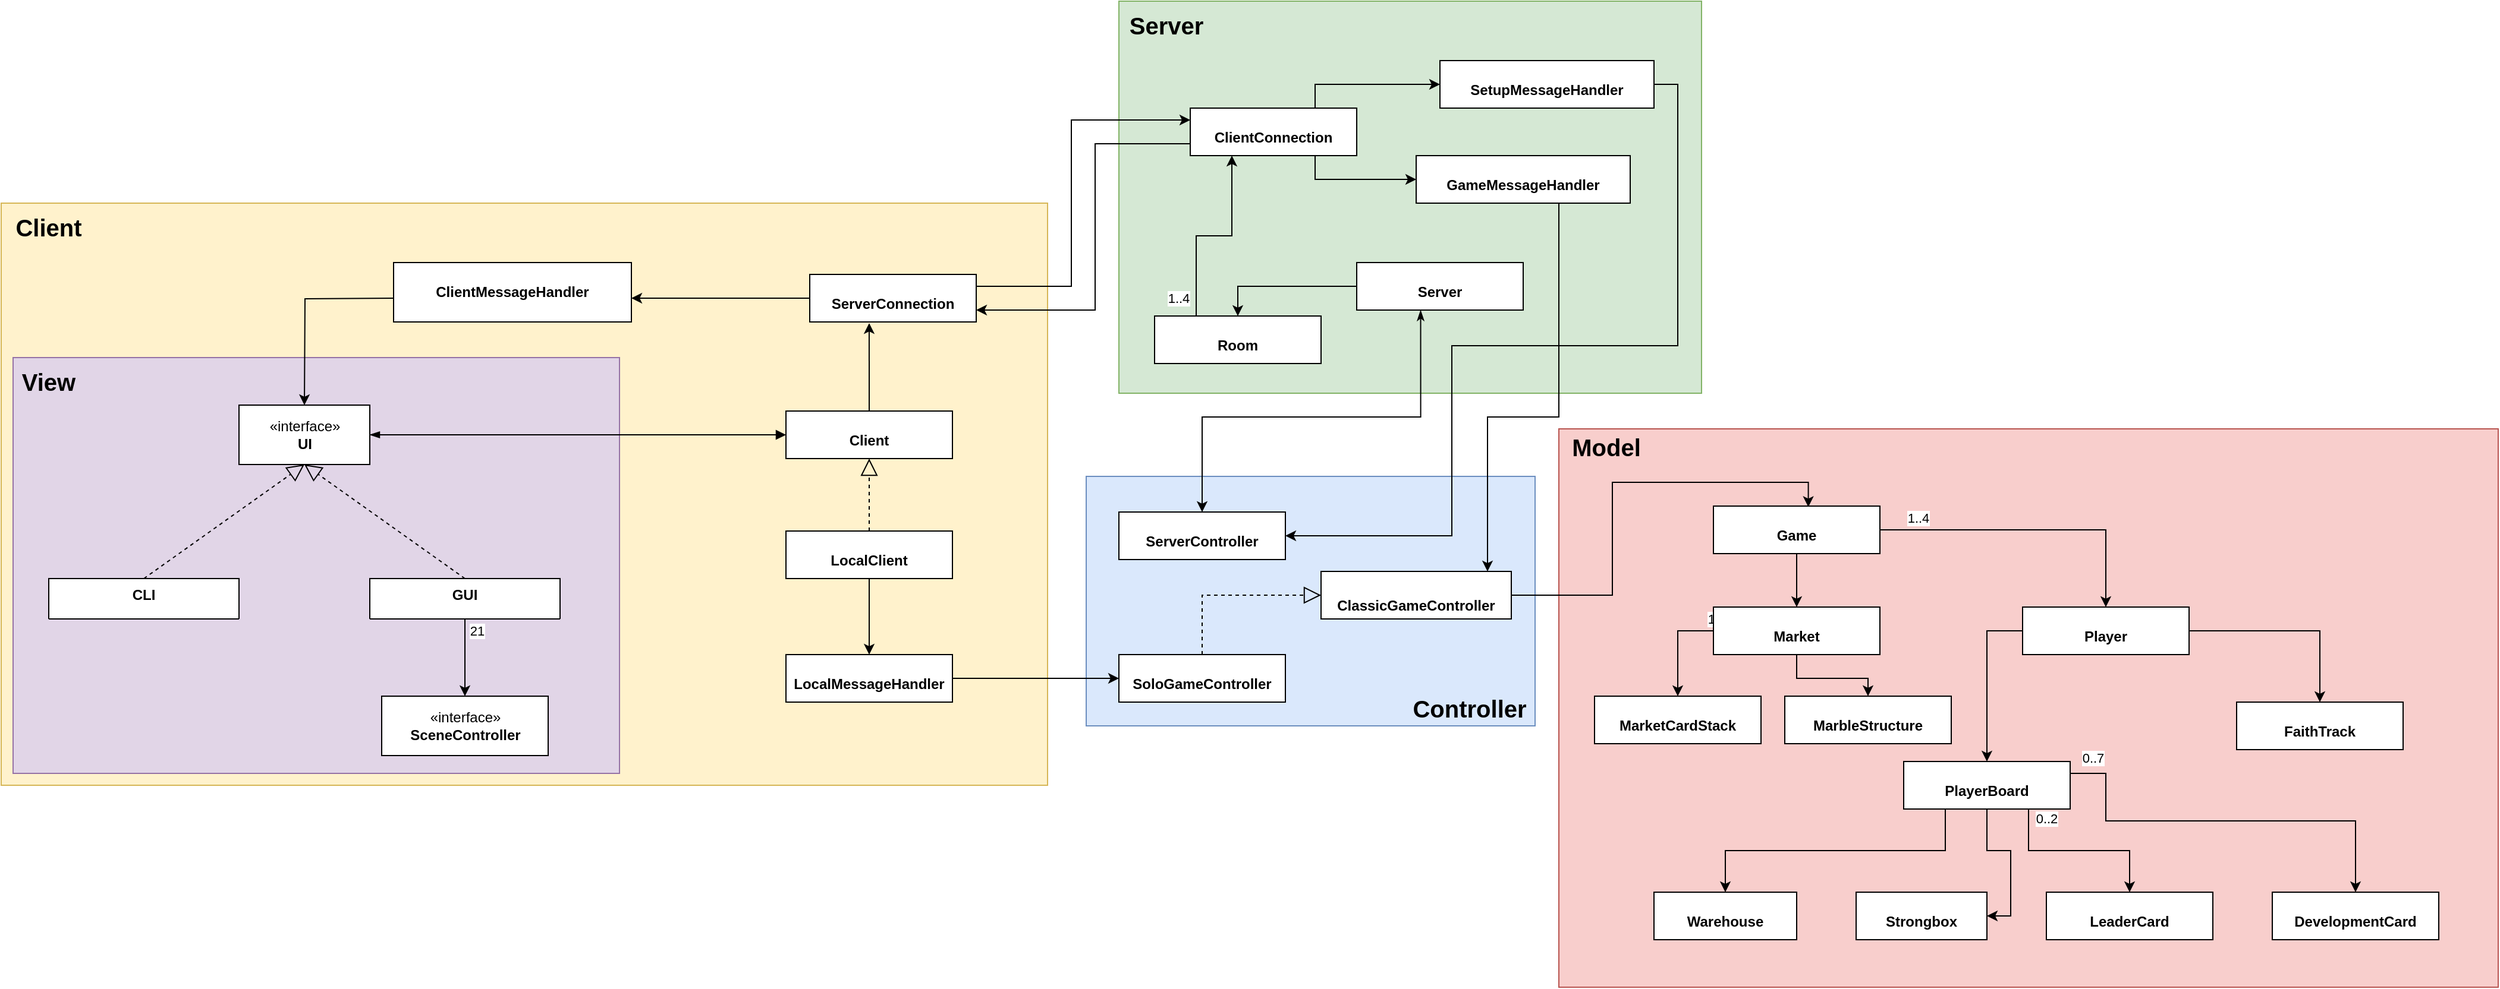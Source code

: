 <mxfile version="14.8.3" type="device"><diagram id="C5RBs43oDa-KdzZeNtuy" name="Page-1"><mxGraphModel dx="1764" dy="501" grid="1" gridSize="10" guides="1" tooltips="1" connect="1" arrows="1" fold="1" page="0" pageScale="1" pageWidth="827" pageHeight="1169" math="0" shadow="0"><root><mxCell id="WIyWlLk6GJQsqaUBKTNV-0"/><mxCell id="WIyWlLk6GJQsqaUBKTNV-1" parent="WIyWlLk6GJQsqaUBKTNV-0"/><mxCell id="LqVE97plwHDCRb2Fplf3-131" value="" style="rounded=0;whiteSpace=wrap;html=1;fontSize=20;strokeColor=#82b366;fillColor=#d5e8d4;" parent="WIyWlLk6GJQsqaUBKTNV-1" vertex="1"><mxGeometry x="450" y="10" width="490" height="330" as="geometry"/></mxCell><mxCell id="LqVE97plwHDCRb2Fplf3-116" value="" style="rounded=0;whiteSpace=wrap;html=1;fontSize=20;strokeColor=#d6b656;fillColor=#fff2cc;" parent="WIyWlLk6GJQsqaUBKTNV-1" vertex="1"><mxGeometry x="-490" y="180" width="880" height="490" as="geometry"/></mxCell><mxCell id="LqVE97plwHDCRb2Fplf3-128" value="" style="rounded=0;whiteSpace=wrap;html=1;fontSize=20;strokeColor=#9673a6;fillColor=#e1d5e7;" parent="WIyWlLk6GJQsqaUBKTNV-1" vertex="1"><mxGeometry x="-480" y="310" width="510" height="350" as="geometry"/></mxCell><mxCell id="LqVE97plwHDCRb2Fplf3-118" value="" style="rounded=0;whiteSpace=wrap;html=1;fontSize=20;strokeColor=#6c8ebf;fillColor=#dae8fc;" parent="WIyWlLk6GJQsqaUBKTNV-1" vertex="1"><mxGeometry x="422.5" y="410" width="377.5" height="210" as="geometry"/></mxCell><mxCell id="LqVE97plwHDCRb2Fplf3-114" value="" style="rounded=0;whiteSpace=wrap;html=1;strokeColor=#b85450;fillColor=#f8cecc;" parent="WIyWlLk6GJQsqaUBKTNV-1" vertex="1"><mxGeometry x="820" y="370" width="790" height="470" as="geometry"/></mxCell><mxCell id="LqVE97plwHDCRb2Fplf3-23" style="edgeStyle=orthogonalEdgeStyle;rounded=0;orthogonalLoop=1;jettySize=auto;html=1;exitX=0;exitY=0.5;exitDx=0;exitDy=0;" parent="WIyWlLk6GJQsqaUBKTNV-1" edge="1"><mxGeometry relative="1" as="geometry"><mxPoint x="-160" y="260" as="sourcePoint"/><mxPoint x="-235" y="350" as="targetPoint"/></mxGeometry></mxCell><mxCell id="LqVE97plwHDCRb2Fplf3-24" value="CLI" style="swimlane;fontStyle=1;align=center;verticalAlign=top;childLayout=stackLayout;horizontal=1;startSize=34;horizontalStack=0;resizeParent=1;resizeParentMax=0;resizeLast=0;collapsible=1;marginBottom=0;" parent="WIyWlLk6GJQsqaUBKTNV-1" vertex="1"><mxGeometry x="-450" y="496" width="160" height="34" as="geometry"/></mxCell><mxCell id="LqVE97plwHDCRb2Fplf3-108" style="edgeStyle=orthogonalEdgeStyle;rounded=0;orthogonalLoop=1;jettySize=auto;html=1;exitX=0.5;exitY=1;exitDx=0;exitDy=0;entryX=0.5;entryY=0;entryDx=0;entryDy=0;startArrow=none;startFill=0;" parent="WIyWlLk6GJQsqaUBKTNV-1" source="LqVE97plwHDCRb2Fplf3-32" target="LqVE97plwHDCRb2Fplf3-107" edge="1"><mxGeometry relative="1" as="geometry"><Array as="points"><mxPoint x="-100" y="570"/><mxPoint x="-100" y="570"/></Array></mxGeometry></mxCell><mxCell id="LqVE97plwHDCRb2Fplf3-110" value="21" style="edgeLabel;html=1;align=center;verticalAlign=middle;resizable=0;points=[];" parent="LqVE97plwHDCRb2Fplf3-108" vertex="1" connectable="0"><mxGeometry x="-0.79" y="1" relative="1" as="geometry"><mxPoint x="9" y="3" as="offset"/></mxGeometry></mxCell><mxCell id="LqVE97plwHDCRb2Fplf3-32" value="GUI" style="swimlane;fontStyle=1;align=center;verticalAlign=top;childLayout=stackLayout;horizontal=1;startSize=34;horizontalStack=0;resizeParent=1;resizeParentMax=0;resizeLast=0;collapsible=1;marginBottom=0;" parent="WIyWlLk6GJQsqaUBKTNV-1" vertex="1"><mxGeometry x="-180" y="496" width="160" height="34" as="geometry"/></mxCell><mxCell id="LqVE97plwHDCRb2Fplf3-36" value="" style="endArrow=block;dashed=1;endFill=0;endSize=12;html=1;exitX=0.5;exitY=0;exitDx=0;exitDy=0;entryX=0.5;entryY=1;entryDx=0;entryDy=0;" parent="WIyWlLk6GJQsqaUBKTNV-1" source="LqVE97plwHDCRb2Fplf3-24" target="LqVE97plwHDCRb2Fplf3-39" edge="1"><mxGeometry width="160" relative="1" as="geometry"><mxPoint x="-260" y="510" as="sourcePoint"/><mxPoint x="-235" y="490" as="targetPoint"/></mxGeometry></mxCell><mxCell id="LqVE97plwHDCRb2Fplf3-38" value="" style="endArrow=block;dashed=1;endFill=0;endSize=12;html=1;exitX=0.5;exitY=0;exitDx=0;exitDy=0;entryX=0.5;entryY=1;entryDx=0;entryDy=0;" parent="WIyWlLk6GJQsqaUBKTNV-1" source="LqVE97plwHDCRb2Fplf3-32" target="LqVE97plwHDCRb2Fplf3-39" edge="1"><mxGeometry width="160" relative="1" as="geometry"><mxPoint x="-260" y="510" as="sourcePoint"/><mxPoint x="-235" y="490" as="targetPoint"/></mxGeometry></mxCell><mxCell id="LqVE97plwHDCRb2Fplf3-39" value="«interface»&lt;br&gt;&lt;b&gt;UI&lt;/b&gt;" style="html=1;" parent="WIyWlLk6GJQsqaUBKTNV-1" vertex="1"><mxGeometry x="-290" y="350" width="110" height="50" as="geometry"/></mxCell><mxCell id="LqVE97plwHDCRb2Fplf3-50" style="edgeStyle=orthogonalEdgeStyle;rounded=0;orthogonalLoop=1;jettySize=auto;html=1;exitX=0.5;exitY=0;exitDx=0;exitDy=0;entryX=0.357;entryY=1.025;entryDx=0;entryDy=0;entryPerimeter=0;" parent="WIyWlLk6GJQsqaUBKTNV-1" source="LqVE97plwHDCRb2Fplf3-41" target="LqVE97plwHDCRb2Fplf3-49" edge="1"><mxGeometry relative="1" as="geometry"/></mxCell><mxCell id="LqVE97plwHDCRb2Fplf3-41" value="&lt;p style=&quot;margin: 0px ; margin-top: 4px ; text-align: center&quot;&gt;&lt;br&gt;&lt;b&gt;Client&lt;/b&gt;&lt;/p&gt;" style="verticalAlign=top;align=left;overflow=fill;fontSize=12;fontFamily=Helvetica;html=1;" parent="WIyWlLk6GJQsqaUBKTNV-1" vertex="1"><mxGeometry x="170" y="355" width="140" height="40" as="geometry"/></mxCell><mxCell id="LqVE97plwHDCRb2Fplf3-45" value="" style="html=1;verticalAlign=bottom;endArrow=block;exitX=1;exitY=0.5;exitDx=0;exitDy=0;entryX=0;entryY=0.5;entryDx=0;entryDy=0;startArrow=blockThin;startFill=1;" parent="WIyWlLk6GJQsqaUBKTNV-1" source="LqVE97plwHDCRb2Fplf3-39" target="LqVE97plwHDCRb2Fplf3-41" edge="1"><mxGeometry x="-0.086" width="80" relative="1" as="geometry"><mxPoint x="-70" y="430" as="sourcePoint"/><mxPoint x="10" y="430" as="targetPoint"/><mxPoint as="offset"/></mxGeometry></mxCell><mxCell id="LqVE97plwHDCRb2Fplf3-53" style="edgeStyle=orthogonalEdgeStyle;rounded=0;orthogonalLoop=1;jettySize=auto;html=1;exitX=0;exitY=0.75;exitDx=0;exitDy=0;entryX=1;entryY=0.75;entryDx=0;entryDy=0;" parent="WIyWlLk6GJQsqaUBKTNV-1" source="LqVE97plwHDCRb2Fplf3-46" target="LqVE97plwHDCRb2Fplf3-49" edge="1"><mxGeometry relative="1" as="geometry"><Array as="points"><mxPoint x="430" y="130"/><mxPoint x="430" y="270"/></Array></mxGeometry></mxCell><mxCell id="LqVE97plwHDCRb2Fplf3-58" style="edgeStyle=orthogonalEdgeStyle;rounded=0;orthogonalLoop=1;jettySize=auto;html=1;exitX=0.75;exitY=0;exitDx=0;exitDy=0;entryX=0;entryY=0.5;entryDx=0;entryDy=0;" parent="WIyWlLk6GJQsqaUBKTNV-1" source="LqVE97plwHDCRb2Fplf3-46" target="LqVE97plwHDCRb2Fplf3-54" edge="1"><mxGeometry relative="1" as="geometry"/></mxCell><mxCell id="LqVE97plwHDCRb2Fplf3-59" style="edgeStyle=orthogonalEdgeStyle;rounded=0;orthogonalLoop=1;jettySize=auto;html=1;exitX=0.75;exitY=1;exitDx=0;exitDy=0;entryX=0;entryY=0.5;entryDx=0;entryDy=0;" parent="WIyWlLk6GJQsqaUBKTNV-1" source="LqVE97plwHDCRb2Fplf3-46" target="LqVE97plwHDCRb2Fplf3-57" edge="1"><mxGeometry relative="1" as="geometry"/></mxCell><mxCell id="LqVE97plwHDCRb2Fplf3-46" value="&lt;p style=&quot;margin: 0px ; margin-top: 4px ; text-align: center&quot;&gt;&lt;br&gt;&lt;b&gt;ClientConnection&lt;/b&gt;&lt;/p&gt;" style="verticalAlign=top;align=left;overflow=fill;fontSize=12;fontFamily=Helvetica;html=1;" parent="WIyWlLk6GJQsqaUBKTNV-1" vertex="1"><mxGeometry x="510" y="100" width="140" height="40" as="geometry"/></mxCell><mxCell id="LqVE97plwHDCRb2Fplf3-51" style="edgeStyle=orthogonalEdgeStyle;rounded=0;orthogonalLoop=1;jettySize=auto;html=1;exitX=0;exitY=0.5;exitDx=0;exitDy=0;entryX=1;entryY=0.5;entryDx=0;entryDy=0;" parent="WIyWlLk6GJQsqaUBKTNV-1" source="LqVE97plwHDCRb2Fplf3-49" edge="1"><mxGeometry relative="1" as="geometry"><mxPoint x="40" y="260" as="targetPoint"/></mxGeometry></mxCell><mxCell id="LqVE97plwHDCRb2Fplf3-52" style="edgeStyle=orthogonalEdgeStyle;rounded=0;orthogonalLoop=1;jettySize=auto;html=1;exitX=1;exitY=0.25;exitDx=0;exitDy=0;entryX=0;entryY=0.25;entryDx=0;entryDy=0;" parent="WIyWlLk6GJQsqaUBKTNV-1" source="LqVE97plwHDCRb2Fplf3-49" target="LqVE97plwHDCRb2Fplf3-46" edge="1"><mxGeometry relative="1" as="geometry"><Array as="points"><mxPoint x="410" y="250"/><mxPoint x="410" y="110"/></Array></mxGeometry></mxCell><mxCell id="LqVE97plwHDCRb2Fplf3-49" value="&lt;p style=&quot;margin: 0px ; margin-top: 4px ; text-align: center&quot;&gt;&lt;br&gt;&lt;b&gt;ServerConnection&lt;/b&gt;&lt;/p&gt;" style="verticalAlign=top;align=left;overflow=fill;fontSize=12;fontFamily=Helvetica;html=1;" parent="WIyWlLk6GJQsqaUBKTNV-1" vertex="1"><mxGeometry x="190" y="240" width="140" height="40" as="geometry"/></mxCell><mxCell id="LqVE97plwHDCRb2Fplf3-61" style="edgeStyle=orthogonalEdgeStyle;rounded=0;orthogonalLoop=1;jettySize=auto;html=1;exitX=1;exitY=0.5;exitDx=0;exitDy=0;entryX=1;entryY=0.5;entryDx=0;entryDy=0;" parent="WIyWlLk6GJQsqaUBKTNV-1" source="LqVE97plwHDCRb2Fplf3-54" target="LqVE97plwHDCRb2Fplf3-60" edge="1"><mxGeometry relative="1" as="geometry"><Array as="points"><mxPoint x="920" y="80"/><mxPoint x="920" y="300"/><mxPoint x="730" y="300"/><mxPoint x="730" y="460"/></Array></mxGeometry></mxCell><mxCell id="LqVE97plwHDCRb2Fplf3-54" value="&lt;p style=&quot;margin: 0px ; margin-top: 4px ; text-align: center&quot;&gt;&lt;br&gt;&lt;b&gt;SetupMessageHandler&lt;/b&gt;&lt;/p&gt;" style="verticalAlign=top;align=left;overflow=fill;fontSize=12;fontFamily=Helvetica;html=1;" parent="WIyWlLk6GJQsqaUBKTNV-1" vertex="1"><mxGeometry x="720" y="60" width="180" height="40" as="geometry"/></mxCell><mxCell id="LqVE97plwHDCRb2Fplf3-71" style="edgeStyle=orthogonalEdgeStyle;rounded=0;orthogonalLoop=1;jettySize=auto;html=1;startArrow=none;startFill=0;" parent="WIyWlLk6GJQsqaUBKTNV-1" source="LqVE97plwHDCRb2Fplf3-57" target="LqVE97plwHDCRb2Fplf3-69" edge="1"><mxGeometry relative="1" as="geometry"><Array as="points"><mxPoint x="820" y="360"/><mxPoint x="760" y="360"/></Array></mxGeometry></mxCell><mxCell id="LqVE97plwHDCRb2Fplf3-57" value="&lt;p style=&quot;margin: 0px ; margin-top: 4px ; text-align: center&quot;&gt;&lt;br&gt;&lt;b&gt;GameMessageHandler&lt;/b&gt;&lt;/p&gt;" style="verticalAlign=top;align=left;overflow=fill;fontSize=12;fontFamily=Helvetica;html=1;" parent="WIyWlLk6GJQsqaUBKTNV-1" vertex="1"><mxGeometry x="700" y="140" width="180" height="40" as="geometry"/></mxCell><mxCell id="LqVE97plwHDCRb2Fplf3-60" value="&lt;p style=&quot;margin: 0px ; margin-top: 4px ; text-align: center&quot;&gt;&lt;br&gt;&lt;b&gt;ServerController&lt;/b&gt;&lt;/p&gt;" style="verticalAlign=top;align=left;overflow=fill;fontSize=12;fontFamily=Helvetica;html=1;" parent="WIyWlLk6GJQsqaUBKTNV-1" vertex="1"><mxGeometry x="450" y="440" width="140" height="40" as="geometry"/></mxCell><mxCell id="LqVE97plwHDCRb2Fplf3-63" style="edgeStyle=orthogonalEdgeStyle;rounded=0;orthogonalLoop=1;jettySize=auto;html=1;entryX=0.5;entryY=0;entryDx=0;entryDy=0;startArrow=classicThin;startFill=1;exitX=0.384;exitY=1.003;exitDx=0;exitDy=0;exitPerimeter=0;" parent="WIyWlLk6GJQsqaUBKTNV-1" source="LqVE97plwHDCRb2Fplf3-62" target="LqVE97plwHDCRb2Fplf3-60" edge="1"><mxGeometry relative="1" as="geometry"><mxPoint x="704" y="260" as="sourcePoint"/><Array as="points"><mxPoint x="704" y="360"/><mxPoint x="520" y="360"/></Array></mxGeometry></mxCell><mxCell id="RQwswtP-CwSUuKpg3VND-13" style="edgeStyle=orthogonalEdgeStyle;rounded=0;orthogonalLoop=1;jettySize=auto;html=1;exitX=0;exitY=0.5;exitDx=0;exitDy=0;entryX=0.5;entryY=0;entryDx=0;entryDy=0;startArrow=none;startFill=0;" edge="1" parent="WIyWlLk6GJQsqaUBKTNV-1" source="LqVE97plwHDCRb2Fplf3-62" target="LqVE97plwHDCRb2Fplf3-64"><mxGeometry relative="1" as="geometry"/></mxCell><mxCell id="LqVE97plwHDCRb2Fplf3-62" value="&lt;p style=&quot;margin: 0px ; margin-top: 4px ; text-align: center&quot;&gt;&lt;br&gt;&lt;b&gt;Server&lt;/b&gt;&lt;/p&gt;" style="verticalAlign=top;align=left;overflow=fill;fontSize=12;fontFamily=Helvetica;html=1;" parent="WIyWlLk6GJQsqaUBKTNV-1" vertex="1"><mxGeometry x="650" y="230" width="140" height="40" as="geometry"/></mxCell><mxCell id="RQwswtP-CwSUuKpg3VND-14" style="edgeStyle=orthogonalEdgeStyle;rounded=0;orthogonalLoop=1;jettySize=auto;html=1;exitX=0.25;exitY=0;exitDx=0;exitDy=0;entryX=0.25;entryY=1;entryDx=0;entryDy=0;startArrow=none;startFill=0;" edge="1" parent="WIyWlLk6GJQsqaUBKTNV-1" source="LqVE97plwHDCRb2Fplf3-64" target="LqVE97plwHDCRb2Fplf3-46"><mxGeometry relative="1" as="geometry"/></mxCell><mxCell id="RQwswtP-CwSUuKpg3VND-15" value="1..4" style="edgeLabel;html=1;align=center;verticalAlign=middle;resizable=0;points=[];" vertex="1" connectable="0" parent="RQwswtP-CwSUuKpg3VND-14"><mxGeometry x="-0.752" y="1" relative="1" as="geometry"><mxPoint x="-14" y="5" as="offset"/></mxGeometry></mxCell><mxCell id="LqVE97plwHDCRb2Fplf3-64" value="&lt;p style=&quot;margin: 0px ; margin-top: 4px ; text-align: center&quot;&gt;&lt;br&gt;&lt;b&gt;Room&lt;/b&gt;&lt;/p&gt;" style="verticalAlign=top;align=left;overflow=fill;fontSize=12;fontFamily=Helvetica;html=1;" parent="WIyWlLk6GJQsqaUBKTNV-1" vertex="1"><mxGeometry x="480" y="275" width="140" height="40" as="geometry"/></mxCell><mxCell id="LqVE97plwHDCRb2Fplf3-74" style="edgeStyle=orthogonalEdgeStyle;rounded=0;orthogonalLoop=1;jettySize=auto;html=1;exitX=1;exitY=0.5;exitDx=0;exitDy=0;entryX=0.57;entryY=0.018;entryDx=0;entryDy=0;entryPerimeter=0;startArrow=none;startFill=0;" parent="WIyWlLk6GJQsqaUBKTNV-1" source="LqVE97plwHDCRb2Fplf3-69" target="LqVE97plwHDCRb2Fplf3-72" edge="1"><mxGeometry relative="1" as="geometry"/></mxCell><mxCell id="LqVE97plwHDCRb2Fplf3-69" value="&lt;p style=&quot;margin: 0px ; margin-top: 4px ; text-align: center&quot;&gt;&lt;br&gt;&lt;/p&gt;&lt;p style=&quot;margin: 0px ; margin-top: 4px ; text-align: center&quot;&gt;ClassicGameController&lt;/p&gt;" style="verticalAlign=top;align=left;overflow=fill;fontSize=12;fontFamily=Helvetica;html=1;fontStyle=1" parent="WIyWlLk6GJQsqaUBKTNV-1" vertex="1"><mxGeometry x="620" y="490" width="160" height="40" as="geometry"/></mxCell><mxCell id="LqVE97plwHDCRb2Fplf3-77" style="edgeStyle=orthogonalEdgeStyle;rounded=0;orthogonalLoop=1;jettySize=auto;html=1;exitX=0.5;exitY=1;exitDx=0;exitDy=0;startArrow=none;startFill=0;" parent="WIyWlLk6GJQsqaUBKTNV-1" source="LqVE97plwHDCRb2Fplf3-72" target="LqVE97plwHDCRb2Fplf3-75" edge="1"><mxGeometry relative="1" as="geometry"/></mxCell><mxCell id="LqVE97plwHDCRb2Fplf3-78" style="edgeStyle=orthogonalEdgeStyle;rounded=0;orthogonalLoop=1;jettySize=auto;html=1;exitX=1;exitY=0.5;exitDx=0;exitDy=0;startArrow=none;startFill=0;" parent="WIyWlLk6GJQsqaUBKTNV-1" source="LqVE97plwHDCRb2Fplf3-72" target="LqVE97plwHDCRb2Fplf3-76" edge="1"><mxGeometry relative="1" as="geometry"/></mxCell><mxCell id="LqVE97plwHDCRb2Fplf3-79" value="1..4" style="edgeLabel;html=1;align=center;verticalAlign=middle;resizable=0;points=[];" parent="LqVE97plwHDCRb2Fplf3-78" vertex="1" connectable="0"><mxGeometry x="-0.794" relative="1" as="geometry"><mxPoint x="5" y="-10" as="offset"/></mxGeometry></mxCell><mxCell id="LqVE97plwHDCRb2Fplf3-72" value="&lt;p style=&quot;margin: 0px ; margin-top: 4px ; text-align: center&quot;&gt;&lt;br&gt;&lt;b&gt;Game&lt;/b&gt;&lt;/p&gt;" style="verticalAlign=top;align=left;overflow=fill;fontSize=12;fontFamily=Helvetica;html=1;" parent="WIyWlLk6GJQsqaUBKTNV-1" vertex="1"><mxGeometry x="950" y="435" width="140" height="40" as="geometry"/></mxCell><mxCell id="LqVE97plwHDCRb2Fplf3-85" style="edgeStyle=orthogonalEdgeStyle;rounded=0;orthogonalLoop=1;jettySize=auto;html=1;exitX=0.5;exitY=1;exitDx=0;exitDy=0;startArrow=none;startFill=0;" parent="WIyWlLk6GJQsqaUBKTNV-1" source="LqVE97plwHDCRb2Fplf3-75" target="LqVE97plwHDCRb2Fplf3-84" edge="1"><mxGeometry relative="1" as="geometry"/></mxCell><mxCell id="LqVE97plwHDCRb2Fplf3-87" style="edgeStyle=orthogonalEdgeStyle;rounded=0;orthogonalLoop=1;jettySize=auto;html=1;exitX=0;exitY=0.5;exitDx=0;exitDy=0;startArrow=none;startFill=0;" parent="WIyWlLk6GJQsqaUBKTNV-1" source="LqVE97plwHDCRb2Fplf3-75" target="LqVE97plwHDCRb2Fplf3-86" edge="1"><mxGeometry relative="1" as="geometry"/></mxCell><mxCell id="LqVE97plwHDCRb2Fplf3-88" value="12" style="edgeLabel;html=1;align=center;verticalAlign=middle;resizable=0;points=[];" parent="LqVE97plwHDCRb2Fplf3-87" vertex="1" connectable="0"><mxGeometry x="-0.744" y="-1" relative="1" as="geometry"><mxPoint x="12" y="-9" as="offset"/></mxGeometry></mxCell><mxCell id="LqVE97plwHDCRb2Fplf3-75" value="&lt;p style=&quot;margin: 0px ; margin-top: 4px ; text-align: center&quot;&gt;&lt;br&gt;&lt;b&gt;Market&lt;/b&gt;&lt;/p&gt;" style="verticalAlign=top;align=left;overflow=fill;fontSize=12;fontFamily=Helvetica;html=1;" parent="WIyWlLk6GJQsqaUBKTNV-1" vertex="1"><mxGeometry x="950" y="520" width="140" height="40" as="geometry"/></mxCell><mxCell id="LqVE97plwHDCRb2Fplf3-82" style="edgeStyle=orthogonalEdgeStyle;rounded=0;orthogonalLoop=1;jettySize=auto;html=1;exitX=0;exitY=0.5;exitDx=0;exitDy=0;startArrow=none;startFill=0;" parent="WIyWlLk6GJQsqaUBKTNV-1" source="LqVE97plwHDCRb2Fplf3-76" target="LqVE97plwHDCRb2Fplf3-80" edge="1"><mxGeometry relative="1" as="geometry"/></mxCell><mxCell id="LqVE97plwHDCRb2Fplf3-83" style="edgeStyle=orthogonalEdgeStyle;rounded=0;orthogonalLoop=1;jettySize=auto;html=1;exitX=1;exitY=0.5;exitDx=0;exitDy=0;startArrow=none;startFill=0;" parent="WIyWlLk6GJQsqaUBKTNV-1" source="LqVE97plwHDCRb2Fplf3-76" target="LqVE97plwHDCRb2Fplf3-81" edge="1"><mxGeometry relative="1" as="geometry"/></mxCell><mxCell id="LqVE97plwHDCRb2Fplf3-76" value="&lt;p style=&quot;margin: 0px ; margin-top: 4px ; text-align: center&quot;&gt;&lt;br&gt;&lt;b&gt;Player&lt;/b&gt;&lt;/p&gt;" style="verticalAlign=top;align=left;overflow=fill;fontSize=12;fontFamily=Helvetica;html=1;" parent="WIyWlLk6GJQsqaUBKTNV-1" vertex="1"><mxGeometry x="1210" y="520" width="140" height="40" as="geometry"/></mxCell><mxCell id="LqVE97plwHDCRb2Fplf3-96" style="edgeStyle=orthogonalEdgeStyle;rounded=0;orthogonalLoop=1;jettySize=auto;html=1;exitX=0.25;exitY=1;exitDx=0;exitDy=0;startArrow=none;startFill=0;" parent="WIyWlLk6GJQsqaUBKTNV-1" source="LqVE97plwHDCRb2Fplf3-80" target="LqVE97plwHDCRb2Fplf3-90" edge="1"><mxGeometry relative="1" as="geometry"/></mxCell><mxCell id="LqVE97plwHDCRb2Fplf3-97" style="edgeStyle=orthogonalEdgeStyle;rounded=0;orthogonalLoop=1;jettySize=auto;html=1;exitX=0.5;exitY=1;exitDx=0;exitDy=0;entryX=1;entryY=0.5;entryDx=0;entryDy=0;startArrow=none;startFill=0;" parent="WIyWlLk6GJQsqaUBKTNV-1" source="LqVE97plwHDCRb2Fplf3-80" target="LqVE97plwHDCRb2Fplf3-91" edge="1"><mxGeometry relative="1" as="geometry"/></mxCell><mxCell id="LqVE97plwHDCRb2Fplf3-98" style="edgeStyle=orthogonalEdgeStyle;rounded=0;orthogonalLoop=1;jettySize=auto;html=1;exitX=0.75;exitY=1;exitDx=0;exitDy=0;startArrow=none;startFill=0;" parent="WIyWlLk6GJQsqaUBKTNV-1" source="LqVE97plwHDCRb2Fplf3-80" target="LqVE97plwHDCRb2Fplf3-92" edge="1"><mxGeometry relative="1" as="geometry"/></mxCell><mxCell id="LqVE97plwHDCRb2Fplf3-100" value="0..2" style="edgeLabel;html=1;align=center;verticalAlign=middle;resizable=0;points=[];" parent="LqVE97plwHDCRb2Fplf3-98" vertex="1" connectable="0"><mxGeometry x="-0.592" relative="1" as="geometry"><mxPoint x="15" y="-24" as="offset"/></mxGeometry></mxCell><mxCell id="LqVE97plwHDCRb2Fplf3-99" style="edgeStyle=orthogonalEdgeStyle;rounded=0;orthogonalLoop=1;jettySize=auto;html=1;exitX=1;exitY=0.5;exitDx=0;exitDy=0;startArrow=none;startFill=0;" parent="WIyWlLk6GJQsqaUBKTNV-1" source="LqVE97plwHDCRb2Fplf3-80" target="LqVE97plwHDCRb2Fplf3-94" edge="1"><mxGeometry relative="1" as="geometry"><Array as="points"><mxPoint x="1280" y="660"/><mxPoint x="1280" y="700"/><mxPoint x="1490" y="700"/></Array></mxGeometry></mxCell><mxCell id="LqVE97plwHDCRb2Fplf3-101" value="0..7" style="edgeLabel;html=1;align=center;verticalAlign=middle;resizable=0;points=[];" parent="LqVE97plwHDCRb2Fplf3-99" vertex="1" connectable="0"><mxGeometry x="-0.791" y="-2" relative="1" as="geometry"><mxPoint x="-8" y="-15" as="offset"/></mxGeometry></mxCell><mxCell id="LqVE97plwHDCRb2Fplf3-80" value="&lt;p style=&quot;margin: 0px ; margin-top: 4px ; text-align: center&quot;&gt;&lt;br&gt;&lt;b&gt;PlayerBoard&lt;/b&gt;&lt;/p&gt;" style="verticalAlign=top;align=left;overflow=fill;fontSize=12;fontFamily=Helvetica;html=1;" parent="WIyWlLk6GJQsqaUBKTNV-1" vertex="1"><mxGeometry x="1110" y="650" width="140" height="40" as="geometry"/></mxCell><mxCell id="LqVE97plwHDCRb2Fplf3-81" value="&lt;p style=&quot;margin: 0px ; margin-top: 4px ; text-align: center&quot;&gt;&lt;br&gt;&lt;b&gt;FaithTrack&lt;/b&gt;&lt;/p&gt;" style="verticalAlign=top;align=left;overflow=fill;fontSize=12;fontFamily=Helvetica;html=1;" parent="WIyWlLk6GJQsqaUBKTNV-1" vertex="1"><mxGeometry x="1390" y="600" width="140" height="40" as="geometry"/></mxCell><mxCell id="LqVE97plwHDCRb2Fplf3-84" value="&lt;p style=&quot;margin: 0px ; margin-top: 4px ; text-align: center&quot;&gt;&lt;br&gt;&lt;b&gt;MarbleStructure&lt;/b&gt;&lt;/p&gt;" style="verticalAlign=top;align=left;overflow=fill;fontSize=12;fontFamily=Helvetica;html=1;" parent="WIyWlLk6GJQsqaUBKTNV-1" vertex="1"><mxGeometry x="1010" y="595" width="140" height="40" as="geometry"/></mxCell><mxCell id="LqVE97plwHDCRb2Fplf3-86" value="&lt;p style=&quot;margin: 0px ; margin-top: 4px ; text-align: center&quot;&gt;&lt;br&gt;&lt;b&gt;MarketCardStack&lt;/b&gt;&lt;/p&gt;" style="verticalAlign=top;align=left;overflow=fill;fontSize=12;fontFamily=Helvetica;html=1;" parent="WIyWlLk6GJQsqaUBKTNV-1" vertex="1"><mxGeometry x="850" y="595" width="140" height="40" as="geometry"/></mxCell><mxCell id="LqVE97plwHDCRb2Fplf3-90" value="&lt;p style=&quot;margin: 0px ; margin-top: 4px ; text-align: center&quot;&gt;&lt;br&gt;&lt;b&gt;Warehouse&lt;/b&gt;&lt;/p&gt;" style="verticalAlign=top;align=left;overflow=fill;fontSize=12;fontFamily=Helvetica;html=1;" parent="WIyWlLk6GJQsqaUBKTNV-1" vertex="1"><mxGeometry x="900" y="760" width="120" height="40" as="geometry"/></mxCell><mxCell id="LqVE97plwHDCRb2Fplf3-91" value="&lt;p style=&quot;margin: 0px ; margin-top: 4px ; text-align: center&quot;&gt;&lt;br&gt;&lt;b&gt;Strongbox&lt;/b&gt;&lt;/p&gt;" style="verticalAlign=top;align=left;overflow=fill;fontSize=12;fontFamily=Helvetica;html=1;" parent="WIyWlLk6GJQsqaUBKTNV-1" vertex="1"><mxGeometry x="1070" y="760" width="110" height="40" as="geometry"/></mxCell><mxCell id="LqVE97plwHDCRb2Fplf3-92" value="&lt;p style=&quot;margin: 0px ; margin-top: 4px ; text-align: center&quot;&gt;&lt;br&gt;&lt;b&gt;LeaderCard&lt;/b&gt;&lt;/p&gt;" style="verticalAlign=top;align=left;overflow=fill;fontSize=12;fontFamily=Helvetica;html=1;" parent="WIyWlLk6GJQsqaUBKTNV-1" vertex="1"><mxGeometry x="1230" y="760" width="140" height="40" as="geometry"/></mxCell><mxCell id="LqVE97plwHDCRb2Fplf3-94" value="&lt;p style=&quot;margin: 0px ; margin-top: 4px ; text-align: center&quot;&gt;&lt;br&gt;&lt;b&gt;DevelopmentCard&lt;/b&gt;&lt;/p&gt;" style="verticalAlign=top;align=left;overflow=fill;fontSize=12;fontFamily=Helvetica;html=1;" parent="WIyWlLk6GJQsqaUBKTNV-1" vertex="1"><mxGeometry x="1420" y="760" width="140" height="40" as="geometry"/></mxCell><mxCell id="LqVE97plwHDCRb2Fplf3-107" value="«interface»&lt;br&gt;&lt;b&gt;SceneController&lt;/b&gt;" style="html=1;" parent="WIyWlLk6GJQsqaUBKTNV-1" vertex="1"><mxGeometry x="-170" y="595" width="140" height="50" as="geometry"/></mxCell><mxCell id="LqVE97plwHDCRb2Fplf3-109" value="&lt;p style=&quot;margin: 0px ; margin-top: 4px ; text-align: center&quot;&gt;&lt;br&gt;&lt;b&gt;ClientMessageHandler&lt;/b&gt;&lt;/p&gt;" style="verticalAlign=top;align=left;overflow=fill;fontSize=12;fontFamily=Helvetica;html=1;" parent="WIyWlLk6GJQsqaUBKTNV-1" vertex="1"><mxGeometry x="-160" y="230" width="200" height="50" as="geometry"/></mxCell><mxCell id="LqVE97plwHDCRb2Fplf3-115" value="Model" style="text;html=1;strokeColor=none;fillColor=none;align=center;verticalAlign=middle;whiteSpace=wrap;rounded=0;fontStyle=1;fontSize=20;" parent="WIyWlLk6GJQsqaUBKTNV-1" vertex="1"><mxGeometry x="840" y="375" width="40" height="20" as="geometry"/></mxCell><mxCell id="LqVE97plwHDCRb2Fplf3-117" value="Client" style="text;html=1;strokeColor=none;fillColor=none;align=center;verticalAlign=middle;whiteSpace=wrap;rounded=0;fontSize=20;fontStyle=1" parent="WIyWlLk6GJQsqaUBKTNV-1" vertex="1"><mxGeometry x="-470" y="130" width="40" height="140" as="geometry"/></mxCell><mxCell id="LqVE97plwHDCRb2Fplf3-122" value="Controller" style="text;html=1;strokeColor=none;fillColor=none;align=center;verticalAlign=middle;whiteSpace=wrap;rounded=0;fontSize=20;fontStyle=1" parent="WIyWlLk6GJQsqaUBKTNV-1" vertex="1"><mxGeometry x="690" y="585" width="110" height="40" as="geometry"/></mxCell><mxCell id="LqVE97plwHDCRb2Fplf3-129" value="View" style="text;html=1;strokeColor=none;fillColor=none;align=center;verticalAlign=middle;whiteSpace=wrap;rounded=0;fontSize=20;fontStyle=1" parent="WIyWlLk6GJQsqaUBKTNV-1" vertex="1"><mxGeometry x="-470" y="320" width="40" height="20" as="geometry"/></mxCell><mxCell id="LqVE97plwHDCRb2Fplf3-132" value="Server" style="text;html=1;strokeColor=none;fillColor=none;align=center;verticalAlign=middle;whiteSpace=wrap;rounded=0;fontSize=20;fontStyle=1" parent="WIyWlLk6GJQsqaUBKTNV-1" vertex="1"><mxGeometry x="470" y="20" width="40" height="20" as="geometry"/></mxCell><mxCell id="RQwswtP-CwSUuKpg3VND-5" style="edgeStyle=orthogonalEdgeStyle;rounded=0;orthogonalLoop=1;jettySize=auto;html=1;exitX=0.5;exitY=1;exitDx=0;exitDy=0;entryX=0.5;entryY=0;entryDx=0;entryDy=0;" edge="1" parent="WIyWlLk6GJQsqaUBKTNV-1" source="RQwswtP-CwSUuKpg3VND-1" target="RQwswtP-CwSUuKpg3VND-4"><mxGeometry relative="1" as="geometry"/></mxCell><mxCell id="RQwswtP-CwSUuKpg3VND-1" value="&lt;p style=&quot;margin: 0px ; margin-top: 4px ; text-align: center&quot;&gt;&lt;br&gt;&lt;b&gt;LocalClient&lt;/b&gt;&lt;/p&gt;" style="verticalAlign=top;align=left;overflow=fill;fontSize=12;fontFamily=Helvetica;html=1;" vertex="1" parent="WIyWlLk6GJQsqaUBKTNV-1"><mxGeometry x="170" y="456" width="140" height="40" as="geometry"/></mxCell><mxCell id="RQwswtP-CwSUuKpg3VND-3" value="" style="endArrow=block;dashed=1;endFill=0;endSize=12;html=1;entryX=0.5;entryY=1;entryDx=0;entryDy=0;exitX=0.5;exitY=0;exitDx=0;exitDy=0;" edge="1" parent="WIyWlLk6GJQsqaUBKTNV-1" source="RQwswtP-CwSUuKpg3VND-1" target="LqVE97plwHDCRb2Fplf3-41"><mxGeometry width="160" relative="1" as="geometry"><mxPoint x="130" y="560" as="sourcePoint"/><mxPoint x="290" y="560" as="targetPoint"/></mxGeometry></mxCell><mxCell id="RQwswtP-CwSUuKpg3VND-12" style="edgeStyle=orthogonalEdgeStyle;rounded=0;orthogonalLoop=1;jettySize=auto;html=1;exitX=1;exitY=0.5;exitDx=0;exitDy=0;startArrow=none;startFill=0;" edge="1" parent="WIyWlLk6GJQsqaUBKTNV-1" source="RQwswtP-CwSUuKpg3VND-4" target="RQwswtP-CwSUuKpg3VND-6"><mxGeometry relative="1" as="geometry"/></mxCell><mxCell id="RQwswtP-CwSUuKpg3VND-4" value="&lt;p style=&quot;margin: 0px ; margin-top: 4px ; text-align: center&quot;&gt;&lt;br&gt;&lt;b&gt;LocalMessageHandler&lt;/b&gt;&lt;/p&gt;" style="verticalAlign=top;align=left;overflow=fill;fontSize=12;fontFamily=Helvetica;html=1;" vertex="1" parent="WIyWlLk6GJQsqaUBKTNV-1"><mxGeometry x="170" y="560" width="140" height="40" as="geometry"/></mxCell><mxCell id="RQwswtP-CwSUuKpg3VND-6" value="&lt;p style=&quot;margin: 0px ; margin-top: 4px ; text-align: center&quot;&gt;&lt;br&gt;&lt;b&gt;SoloGameController&lt;/b&gt;&lt;/p&gt;" style="verticalAlign=top;align=left;overflow=fill;fontSize=12;fontFamily=Helvetica;html=1;" vertex="1" parent="WIyWlLk6GJQsqaUBKTNV-1"><mxGeometry x="450" y="560" width="140" height="40" as="geometry"/></mxCell><mxCell id="RQwswtP-CwSUuKpg3VND-8" value="" style="endArrow=block;dashed=1;endFill=0;endSize=12;html=1;entryX=0;entryY=0.5;entryDx=0;entryDy=0;rounded=0;exitX=0.5;exitY=0;exitDx=0;exitDy=0;" edge="1" parent="WIyWlLk6GJQsqaUBKTNV-1" source="RQwswtP-CwSUuKpg3VND-6" target="LqVE97plwHDCRb2Fplf3-69"><mxGeometry width="160" relative="1" as="geometry"><mxPoint x="570" y="430" as="sourcePoint"/><mxPoint x="670" y="420" as="targetPoint"/><Array as="points"><mxPoint x="520" y="510"/><mxPoint x="540" y="510"/></Array></mxGeometry></mxCell></root></mxGraphModel></diagram></mxfile>